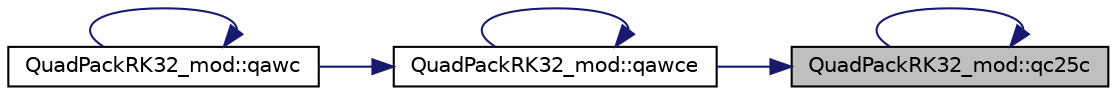 digraph "QuadPackRK32_mod::qc25c"
{
 // LATEX_PDF_SIZE
  edge [fontname="Helvetica",fontsize="10",labelfontname="Helvetica",labelfontsize="10"];
  node [fontname="Helvetica",fontsize="10",shape=record];
  rankdir="RL";
  Node1 [label="QuadPackRK32_mod::qc25c",height=0.2,width=0.4,color="black", fillcolor="grey75", style="filled", fontcolor="black",tooltip=" "];
  Node1 -> Node2 [dir="back",color="midnightblue",fontsize="10",style="solid",fontname="Helvetica"];
  Node2 [label="QuadPackRK32_mod::qawce",height=0.2,width=0.4,color="black", fillcolor="white", style="filled",URL="$namespaceQuadPackRK32__mod.html#a60b8b6995f8af33b2ddabd4a3c459840",tooltip=" "];
  Node2 -> Node3 [dir="back",color="midnightblue",fontsize="10",style="solid",fontname="Helvetica"];
  Node3 [label="QuadPackRK32_mod::qawc",height=0.2,width=0.4,color="black", fillcolor="white", style="filled",URL="$namespaceQuadPackRK32__mod.html#aeabca84d3fe6ccda5a44821e465918d3",tooltip=" "];
  Node3 -> Node3 [dir="back",color="midnightblue",fontsize="10",style="solid",fontname="Helvetica"];
  Node2 -> Node2 [dir="back",color="midnightblue",fontsize="10",style="solid",fontname="Helvetica"];
  Node1 -> Node1 [dir="back",color="midnightblue",fontsize="10",style="solid",fontname="Helvetica"];
}

